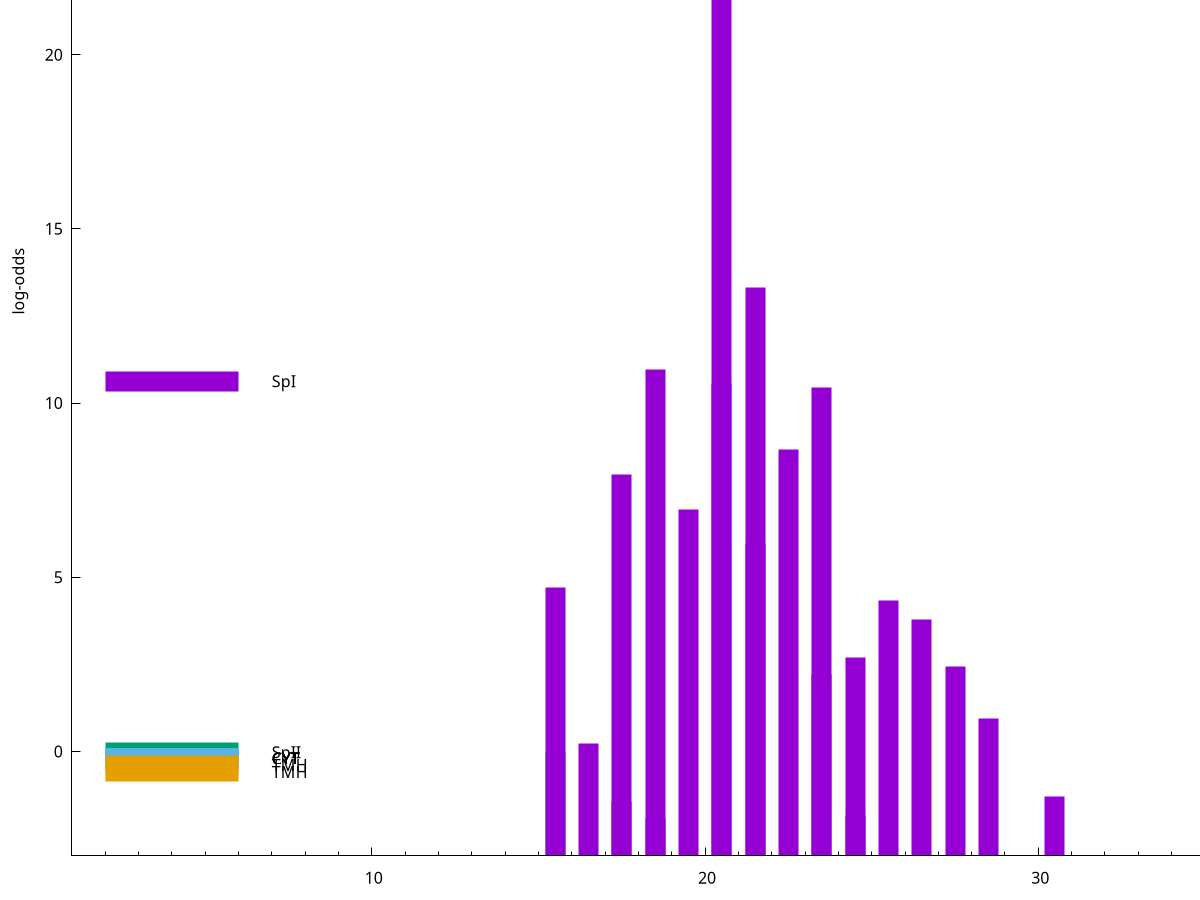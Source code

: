 set title "LipoP predictions for SRR3467249.gff"
set size 2., 1.4
set xrange [1:70] 
set mxtics 10
set yrange [-3:30]
set y2range [0:33]
set ylabel "log-odds"
set term postscript eps color solid "Helvetica" 30
set output "SRR3467249.gff149.eps"
set arrow from 2,24.8227 to 6,24.8227 nohead lt 1 lw 20
set label "SpI" at 7,24.8227
set arrow from 2,10.6273 to 6,10.6273 nohead lt 1 lw 20
set label "SpI" at 7,10.6273
set arrow from 2,-0.021184 to 6,-0.021184 nohead lt 2 lw 20
set label "SpII" at 7,-0.021184
set arrow from 2,-0.200913 to 6,-0.200913 nohead lt 3 lw 20
set label "CYT" at 7,-0.200913
set arrow from 2,-0.200913 to 6,-0.200913 nohead lt 3 lw 20
set label "CYT" at 7,-0.200913
set arrow from 2,-0.200913 to 6,-0.200913 nohead lt 3 lw 20
set label "CYT" at 7,-0.200913
set arrow from 2,-0.200913 to 6,-0.200913 nohead lt 3 lw 20
set label "CYT" at 7,-0.200913
set arrow from 2,-0.393041 to 6,-0.393041 nohead lt 4 lw 20
set label "TMH" at 7,-0.393041
set arrow from 2,-0.587932 to 6,-0.587932 nohead lt 4 lw 20
set label "TMH" at 7,-0.587932
set arrow from 2,24.8227 to 6,24.8227 nohead lt 1 lw 20
set label "SpI" at 7,24.8227
# NOTE: The scores below are the log-odds scores with the threshold
# NOTE: subtracted (a hack to make gnuplot make the histogram all
# NOTE: look nice).
plot "-" axes x1y2 title "" with impulses lt 2 lw 20, "-" axes x1y2 title "" with impulses lt 1 lw 20
15.500000 2.974364
e
20.500000 27.822000
21.500000 16.302100
18.500000 13.964500
20.500000 13.563200
23.500000 13.448800
22.500000 11.654870
17.500000 10.958760
19.500000 9.935770
21.500000 8.979380
15.500000 7.702280
25.500000 7.326050
26.500000 6.777840
24.500000 5.702820
27.500000 5.429820
23.500000 5.212970
28.500000 3.940529
16.500000 3.223805
30.500000 1.692250
17.500000 1.566440
24.500000 1.161010
18.500000 1.084730
e
exit
